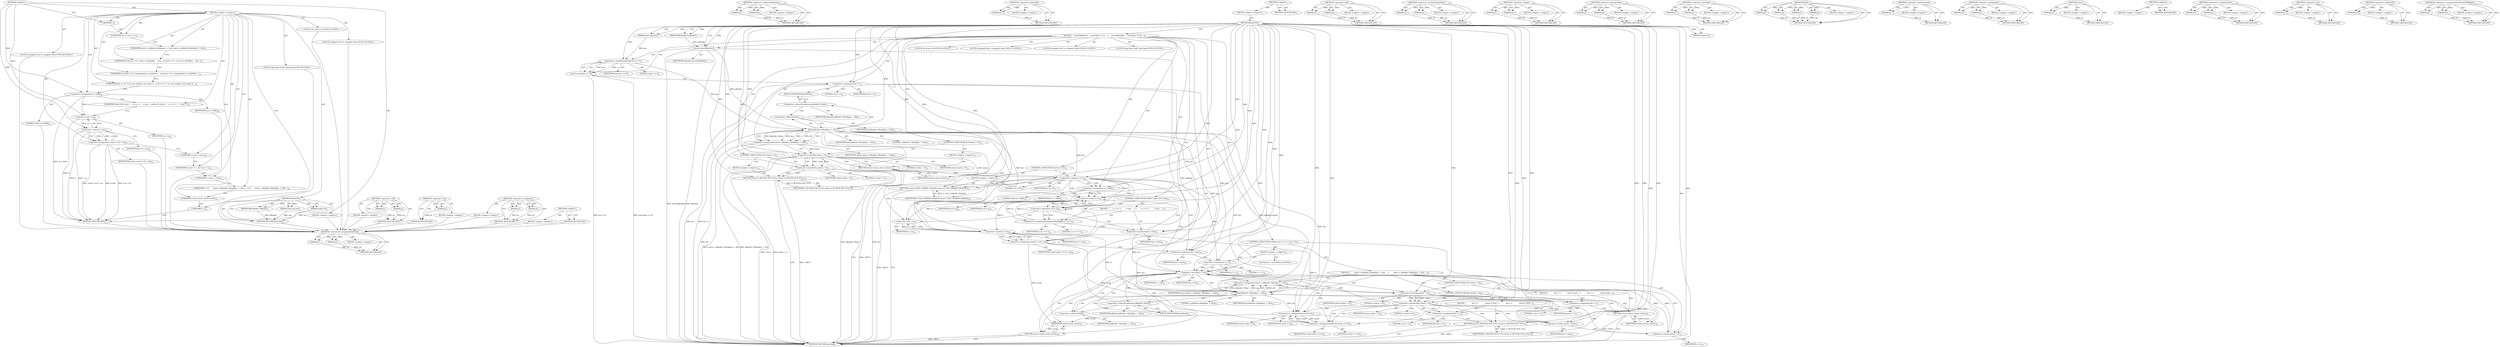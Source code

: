 digraph "&lt;global&gt;" {
vulnerable_223 [label=<(METHOD,&lt;operators&gt;.assignmentShiftLeft)>];
vulnerable_224 [label=<(PARAM,p1)>];
vulnerable_225 [label=<(PARAM,p2)>];
vulnerable_226 [label=<(BLOCK,&lt;empty&gt;,&lt;empty&gt;)>];
vulnerable_227 [label=<(METHOD_RETURN,ANY)>];
vulnerable_177 [label=<(METHOD,&lt;operator&gt;.indirectFieldAccess)>];
vulnerable_178 [label=<(PARAM,p1)>];
vulnerable_179 [label=<(PARAM,p2)>];
vulnerable_180 [label=<(BLOCK,&lt;empty&gt;,&lt;empty&gt;)>];
vulnerable_181 [label=<(METHOD_RETURN,ANY)>];
vulnerable_201 [label=<(METHOD,&lt;operator&gt;.logicalNot)>];
vulnerable_202 [label=<(PARAM,p1)>];
vulnerable_203 [label=<(BLOCK,&lt;empty&gt;,&lt;empty&gt;)>];
vulnerable_204 [label=<(METHOD_RETURN,ANY)>];
vulnerable_6 [label=<(METHOD,&lt;global&gt;)<SUB>1</SUB>>];
vulnerable_7 [label=<(BLOCK,&lt;empty&gt;,&lt;empty&gt;)<SUB>1</SUB>>];
vulnerable_8 [label=<(METHOD,ReadUInt)<SUB>1</SUB>>];
vulnerable_9 [label=<(PARAM,IMkvReader* pReader)<SUB>1</SUB>>];
vulnerable_10 [label=<(PARAM,long long pos)<SUB>1</SUB>>];
vulnerable_11 [label=<(PARAM,long&amp; len)<SUB>1</SUB>>];
vulnerable_12 [label=<(BLOCK,{
    assert(pReader);
    assert(pos &gt;= 0);
 
...,{
    assert(pReader);
    assert(pos &gt;= 0);
 
...)<SUB>2</SUB>>];
vulnerable_13 [label=<(assert,assert(pReader))<SUB>3</SUB>>];
vulnerable_14 [label=<(IDENTIFIER,pReader,assert(pReader))<SUB>3</SUB>>];
vulnerable_15 [label=<(assert,assert(pos &gt;= 0))<SUB>4</SUB>>];
vulnerable_16 [label=<(&lt;operator&gt;.greaterEqualsThan,pos &gt;= 0)<SUB>4</SUB>>];
vulnerable_17 [label=<(IDENTIFIER,pos,pos &gt;= 0)<SUB>4</SUB>>];
vulnerable_18 [label=<(LITERAL,0,pos &gt;= 0)<SUB>4</SUB>>];
vulnerable_19 [label="<(LOCAL,int status: int)<SUB>6</SUB>>"];
vulnerable_20 [label=<(&lt;operator&gt;.assignment,len = 1)<SUB>9</SUB>>];
vulnerable_21 [label=<(IDENTIFIER,len,len = 1)<SUB>9</SUB>>];
vulnerable_22 [label=<(LITERAL,1,len = 1)<SUB>9</SUB>>];
vulnerable_23 [label="<(LOCAL,unsigned char b: unsigned char)<SUB>11</SUB>>"];
vulnerable_24 [label=<(&lt;operator&gt;.assignment,status = pReader-&gt;Read(pos, 1, &amp;b))<SUB>13</SUB>>];
vulnerable_25 [label=<(IDENTIFIER,status,status = pReader-&gt;Read(pos, 1, &amp;b))<SUB>13</SUB>>];
vulnerable_26 [label=<(Read,pReader-&gt;Read(pos, 1, &amp;b))<SUB>13</SUB>>];
vulnerable_27 [label=<(&lt;operator&gt;.indirectFieldAccess,pReader-&gt;Read)<SUB>13</SUB>>];
vulnerable_28 [label=<(IDENTIFIER,pReader,pReader-&gt;Read(pos, 1, &amp;b))<SUB>13</SUB>>];
vulnerable_29 [label=<(FIELD_IDENTIFIER,Read,Read)<SUB>13</SUB>>];
vulnerable_30 [label=<(IDENTIFIER,pos,pReader-&gt;Read(pos, 1, &amp;b))<SUB>13</SUB>>];
vulnerable_31 [label=<(LITERAL,1,pReader-&gt;Read(pos, 1, &amp;b))<SUB>13</SUB>>];
vulnerable_32 [label=<(&lt;operator&gt;.addressOf,&amp;b)<SUB>13</SUB>>];
vulnerable_33 [label=<(IDENTIFIER,b,pReader-&gt;Read(pos, 1, &amp;b))<SUB>13</SUB>>];
vulnerable_34 [label=<(CONTROL_STRUCTURE,IF,if (status &lt; 0))<SUB>15</SUB>>];
vulnerable_35 [label=<(&lt;operator&gt;.lessThan,status &lt; 0)<SUB>15</SUB>>];
vulnerable_36 [label=<(IDENTIFIER,status,status &lt; 0)<SUB>15</SUB>>];
vulnerable_37 [label=<(LITERAL,0,status &lt; 0)<SUB>15</SUB>>];
vulnerable_38 [label=<(BLOCK,&lt;empty&gt;,&lt;empty&gt;)<SUB>16</SUB>>];
vulnerable_39 [label=<(RETURN,return status;,return status;)<SUB>16</SUB>>];
vulnerable_40 [label=<(IDENTIFIER,status,return status;)<SUB>16</SUB>>];
vulnerable_41 [label=<(CONTROL_STRUCTURE,IF,if (status &gt; 0))<SUB>17</SUB>>];
vulnerable_42 [label=<(&lt;operator&gt;.greaterThan,status &gt; 0)<SUB>17</SUB>>];
vulnerable_43 [label=<(IDENTIFIER,status,status &gt; 0)<SUB>17</SUB>>];
vulnerable_44 [label=<(LITERAL,0,status &gt; 0)<SUB>17</SUB>>];
vulnerable_45 [label=<(BLOCK,&lt;empty&gt;,&lt;empty&gt;)<SUB>18</SUB>>];
vulnerable_46 [label=<(RETURN,return E_BUFFER_NOT_FULL;,return E_BUFFER_NOT_FULL;)<SUB>18</SUB>>];
vulnerable_47 [label=<(IDENTIFIER,E_BUFFER_NOT_FULL,return E_BUFFER_NOT_FULL;)<SUB>18</SUB>>];
vulnerable_48 [label=<(CONTROL_STRUCTURE,IF,if (b == 0))<SUB>19</SUB>>];
vulnerable_49 [label=<(&lt;operator&gt;.equals,b == 0)<SUB>19</SUB>>];
vulnerable_50 [label=<(IDENTIFIER,b,b == 0)<SUB>19</SUB>>];
vulnerable_51 [label=<(LITERAL,0,b == 0)<SUB>19</SUB>>];
vulnerable_52 [label=<(BLOCK,&lt;empty&gt;,&lt;empty&gt;)<SUB>20</SUB>>];
vulnerable_53 [label=<(RETURN,return E_FILE_FORMAT_INVALID;,return E_FILE_FORMAT_INVALID;)<SUB>20</SUB>>];
vulnerable_54 [label=<(IDENTIFIER,E_FILE_FORMAT_INVALID,return E_FILE_FORMAT_INVALID;)<SUB>20</SUB>>];
vulnerable_55 [label="<(LOCAL,unsigned char m: unsigned char)<SUB>21</SUB>>"];
vulnerable_56 [label=<(&lt;operator&gt;.assignment,m = 0x80)<SUB>21</SUB>>];
vulnerable_57 [label=<(IDENTIFIER,m,m = 0x80)<SUB>21</SUB>>];
vulnerable_58 [label=<(LITERAL,0x80,m = 0x80)<SUB>21</SUB>>];
vulnerable_59 [label=<(CONTROL_STRUCTURE,WHILE,while (!(b &amp; m)))<SUB>22</SUB>>];
vulnerable_60 [label=<(&lt;operator&gt;.logicalNot,!(b &amp; m))<SUB>22</SUB>>];
vulnerable_61 [label=<(&lt;operator&gt;.and,b &amp; m)<SUB>22</SUB>>];
vulnerable_62 [label=<(IDENTIFIER,b,b &amp; m)<SUB>22</SUB>>];
vulnerable_63 [label=<(IDENTIFIER,m,b &amp; m)<SUB>22</SUB>>];
vulnerable_64 [label=<(BLOCK,{
        m &gt;&gt;= 1;
        ++len;
     },{
        m &gt;&gt;= 1;
        ++len;
     })<SUB>23</SUB>>];
vulnerable_65 [label=<(&lt;operators&gt;.assignmentArithmeticShiftRight,m &gt;&gt;= 1)<SUB>24</SUB>>];
vulnerable_66 [label=<(IDENTIFIER,m,m &gt;&gt;= 1)<SUB>24</SUB>>];
vulnerable_67 [label=<(LITERAL,1,m &gt;&gt;= 1)<SUB>24</SUB>>];
vulnerable_68 [label=<(&lt;operator&gt;.preIncrement,++len)<SUB>25</SUB>>];
vulnerable_69 [label=<(IDENTIFIER,len,++len)<SUB>25</SUB>>];
vulnerable_70 [label="<(LOCAL,long long result: long long)<SUB>29</SUB>>"];
vulnerable_71 [label=<(&lt;operator&gt;.assignment,result = b &amp; (~m))<SUB>29</SUB>>];
vulnerable_72 [label=<(IDENTIFIER,result,result = b &amp; (~m))<SUB>29</SUB>>];
vulnerable_73 [label=<(&lt;operator&gt;.and,b &amp; (~m))<SUB>29</SUB>>];
vulnerable_74 [label=<(IDENTIFIER,b,b &amp; (~m))<SUB>29</SUB>>];
vulnerable_75 [label=<(&lt;operator&gt;.not,~m)<SUB>29</SUB>>];
vulnerable_76 [label=<(IDENTIFIER,m,~m)<SUB>29</SUB>>];
vulnerable_77 [label=<(&lt;operator&gt;.preIncrement,++pos)<SUB>30</SUB>>];
vulnerable_78 [label=<(IDENTIFIER,pos,++pos)<SUB>30</SUB>>];
vulnerable_79 [label=<(CONTROL_STRUCTURE,FOR,for (int i = 1;i &lt; len;++i))<SUB>32</SUB>>];
vulnerable_80 [label=<(BLOCK,&lt;empty&gt;,&lt;empty&gt;)<SUB>32</SUB>>];
vulnerable_81 [label="<(LOCAL,int i: int)<SUB>32</SUB>>"];
vulnerable_82 [label=<(&lt;operator&gt;.assignment,i = 1)<SUB>32</SUB>>];
vulnerable_83 [label=<(IDENTIFIER,i,i = 1)<SUB>32</SUB>>];
vulnerable_84 [label=<(LITERAL,1,i = 1)<SUB>32</SUB>>];
vulnerable_85 [label=<(&lt;operator&gt;.lessThan,i &lt; len)<SUB>32</SUB>>];
vulnerable_86 [label=<(IDENTIFIER,i,i &lt; len)<SUB>32</SUB>>];
vulnerable_87 [label=<(IDENTIFIER,len,i &lt; len)<SUB>32</SUB>>];
vulnerable_88 [label=<(&lt;operator&gt;.preIncrement,++i)<SUB>32</SUB>>];
vulnerable_89 [label=<(IDENTIFIER,i,++i)<SUB>32</SUB>>];
vulnerable_90 [label=<(BLOCK,{
        status = pReader-&gt;Read(pos, 1, &amp;b);
 ...,{
        status = pReader-&gt;Read(pos, 1, &amp;b);
 ...)<SUB>33</SUB>>];
vulnerable_91 [label=<(&lt;operator&gt;.assignment,status = pReader-&gt;Read(pos, 1, &amp;b))<SUB>34</SUB>>];
vulnerable_92 [label=<(IDENTIFIER,status,status = pReader-&gt;Read(pos, 1, &amp;b))<SUB>34</SUB>>];
vulnerable_93 [label=<(Read,pReader-&gt;Read(pos, 1, &amp;b))<SUB>34</SUB>>];
vulnerable_94 [label=<(&lt;operator&gt;.indirectFieldAccess,pReader-&gt;Read)<SUB>34</SUB>>];
vulnerable_95 [label=<(IDENTIFIER,pReader,pReader-&gt;Read(pos, 1, &amp;b))<SUB>34</SUB>>];
vulnerable_96 [label=<(FIELD_IDENTIFIER,Read,Read)<SUB>34</SUB>>];
vulnerable_97 [label=<(IDENTIFIER,pos,pReader-&gt;Read(pos, 1, &amp;b))<SUB>34</SUB>>];
vulnerable_98 [label=<(LITERAL,1,pReader-&gt;Read(pos, 1, &amp;b))<SUB>34</SUB>>];
vulnerable_99 [label=<(&lt;operator&gt;.addressOf,&amp;b)<SUB>34</SUB>>];
vulnerable_100 [label=<(IDENTIFIER,b,pReader-&gt;Read(pos, 1, &amp;b))<SUB>34</SUB>>];
vulnerable_101 [label=<(CONTROL_STRUCTURE,IF,if (status &lt; 0))<SUB>35</SUB>>];
vulnerable_102 [label=<(&lt;operator&gt;.lessThan,status &lt; 0)<SUB>35</SUB>>];
vulnerable_103 [label=<(IDENTIFIER,status,status &lt; 0)<SUB>35</SUB>>];
vulnerable_104 [label=<(LITERAL,0,status &lt; 0)<SUB>35</SUB>>];
vulnerable_105 [label=<(BLOCK,{
            len = 1;
            return statu...,{
            len = 1;
            return statu...)<SUB>36</SUB>>];
vulnerable_106 [label=<(&lt;operator&gt;.assignment,len = 1)<SUB>37</SUB>>];
vulnerable_107 [label=<(IDENTIFIER,len,len = 1)<SUB>37</SUB>>];
vulnerable_108 [label=<(LITERAL,1,len = 1)<SUB>37</SUB>>];
vulnerable_109 [label=<(RETURN,return status;,return status;)<SUB>38</SUB>>];
vulnerable_110 [label=<(IDENTIFIER,status,return status;)<SUB>38</SUB>>];
vulnerable_111 [label=<(CONTROL_STRUCTURE,IF,if (status &gt; 0))<SUB>40</SUB>>];
vulnerable_112 [label=<(&lt;operator&gt;.greaterThan,status &gt; 0)<SUB>40</SUB>>];
vulnerable_113 [label=<(IDENTIFIER,status,status &gt; 0)<SUB>40</SUB>>];
vulnerable_114 [label=<(LITERAL,0,status &gt; 0)<SUB>40</SUB>>];
vulnerable_115 [label=<(BLOCK,{
            len = 1;
            return E_BUF...,{
            len = 1;
            return E_BUF...)<SUB>41</SUB>>];
vulnerable_116 [label=<(&lt;operator&gt;.assignment,len = 1)<SUB>42</SUB>>];
vulnerable_117 [label=<(IDENTIFIER,len,len = 1)<SUB>42</SUB>>];
vulnerable_118 [label=<(LITERAL,1,len = 1)<SUB>42</SUB>>];
vulnerable_119 [label=<(RETURN,return E_BUFFER_NOT_FULL;,return E_BUFFER_NOT_FULL;)<SUB>43</SUB>>];
vulnerable_120 [label=<(IDENTIFIER,E_BUFFER_NOT_FULL,return E_BUFFER_NOT_FULL;)<SUB>43</SUB>>];
vulnerable_121 [label=<(&lt;operators&gt;.assignmentShiftLeft,result &lt;&lt;= 8)<SUB>45</SUB>>];
vulnerable_122 [label=<(IDENTIFIER,result,result &lt;&lt;= 8)<SUB>45</SUB>>];
vulnerable_123 [label=<(LITERAL,8,result &lt;&lt;= 8)<SUB>45</SUB>>];
vulnerable_124 [label=<(&lt;operators&gt;.assignmentOr,result |= b)<SUB>46</SUB>>];
vulnerable_125 [label=<(IDENTIFIER,result,result |= b)<SUB>46</SUB>>];
vulnerable_126 [label=<(IDENTIFIER,b,result |= b)<SUB>46</SUB>>];
vulnerable_127 [label=<(&lt;operator&gt;.preIncrement,++pos)<SUB>47</SUB>>];
vulnerable_128 [label=<(IDENTIFIER,pos,++pos)<SUB>47</SUB>>];
vulnerable_129 [label=<(RETURN,return result;,return result;)<SUB>49</SUB>>];
vulnerable_130 [label=<(IDENTIFIER,result,return result;)<SUB>49</SUB>>];
vulnerable_131 [label=<(METHOD_RETURN,long long)<SUB>1</SUB>>];
vulnerable_133 [label=<(METHOD_RETURN,ANY)<SUB>1</SUB>>];
vulnerable_205 [label=<(METHOD,&lt;operator&gt;.and)>];
vulnerable_206 [label=<(PARAM,p1)>];
vulnerable_207 [label=<(PARAM,p2)>];
vulnerable_208 [label=<(BLOCK,&lt;empty&gt;,&lt;empty&gt;)>];
vulnerable_209 [label=<(METHOD_RETURN,ANY)>];
vulnerable_160 [label=<(METHOD,&lt;operator&gt;.greaterEqualsThan)>];
vulnerable_161 [label=<(PARAM,p1)>];
vulnerable_162 [label=<(PARAM,p2)>];
vulnerable_163 [label=<(BLOCK,&lt;empty&gt;,&lt;empty&gt;)>];
vulnerable_164 [label=<(METHOD_RETURN,ANY)>];
vulnerable_196 [label=<(METHOD,&lt;operator&gt;.equals)>];
vulnerable_197 [label=<(PARAM,p1)>];
vulnerable_198 [label=<(PARAM,p2)>];
vulnerable_199 [label=<(BLOCK,&lt;empty&gt;,&lt;empty&gt;)>];
vulnerable_200 [label=<(METHOD_RETURN,ANY)>];
vulnerable_191 [label=<(METHOD,&lt;operator&gt;.greaterThan)>];
vulnerable_192 [label=<(PARAM,p1)>];
vulnerable_193 [label=<(PARAM,p2)>];
vulnerable_194 [label=<(BLOCK,&lt;empty&gt;,&lt;empty&gt;)>];
vulnerable_195 [label=<(METHOD_RETURN,ANY)>];
vulnerable_186 [label=<(METHOD,&lt;operator&gt;.lessThan)>];
vulnerable_187 [label=<(PARAM,p1)>];
vulnerable_188 [label=<(PARAM,p2)>];
vulnerable_189 [label=<(BLOCK,&lt;empty&gt;,&lt;empty&gt;)>];
vulnerable_190 [label=<(METHOD_RETURN,ANY)>];
vulnerable_170 [label=<(METHOD,Read)>];
vulnerable_171 [label=<(PARAM,p1)>];
vulnerable_172 [label=<(PARAM,p2)>];
vulnerable_173 [label=<(PARAM,p3)>];
vulnerable_174 [label=<(PARAM,p4)>];
vulnerable_175 [label=<(BLOCK,&lt;empty&gt;,&lt;empty&gt;)>];
vulnerable_176 [label=<(METHOD_RETURN,ANY)>];
vulnerable_215 [label=<(METHOD,&lt;operator&gt;.preIncrement)>];
vulnerable_216 [label=<(PARAM,p1)>];
vulnerable_217 [label=<(BLOCK,&lt;empty&gt;,&lt;empty&gt;)>];
vulnerable_218 [label=<(METHOD_RETURN,ANY)>];
vulnerable_165 [label=<(METHOD,&lt;operator&gt;.assignment)>];
vulnerable_166 [label=<(PARAM,p1)>];
vulnerable_167 [label=<(PARAM,p2)>];
vulnerable_168 [label=<(BLOCK,&lt;empty&gt;,&lt;empty&gt;)>];
vulnerable_169 [label=<(METHOD_RETURN,ANY)>];
vulnerable_156 [label=<(METHOD,assert)>];
vulnerable_157 [label=<(PARAM,p1)>];
vulnerable_158 [label=<(BLOCK,&lt;empty&gt;,&lt;empty&gt;)>];
vulnerable_159 [label=<(METHOD_RETURN,ANY)>];
vulnerable_150 [label=<(METHOD,&lt;global&gt;)<SUB>1</SUB>>];
vulnerable_151 [label=<(BLOCK,&lt;empty&gt;,&lt;empty&gt;)>];
vulnerable_152 [label=<(METHOD_RETURN,ANY)>];
vulnerable_228 [label=<(METHOD,&lt;operators&gt;.assignmentOr)>];
vulnerable_229 [label=<(PARAM,p1)>];
vulnerable_230 [label=<(PARAM,p2)>];
vulnerable_231 [label=<(BLOCK,&lt;empty&gt;,&lt;empty&gt;)>];
vulnerable_232 [label=<(METHOD_RETURN,ANY)>];
vulnerable_219 [label=<(METHOD,&lt;operator&gt;.not)>];
vulnerable_220 [label=<(PARAM,p1)>];
vulnerable_221 [label=<(BLOCK,&lt;empty&gt;,&lt;empty&gt;)>];
vulnerable_222 [label=<(METHOD_RETURN,ANY)>];
vulnerable_182 [label=<(METHOD,&lt;operator&gt;.addressOf)>];
vulnerable_183 [label=<(PARAM,p1)>];
vulnerable_184 [label=<(BLOCK,&lt;empty&gt;,&lt;empty&gt;)>];
vulnerable_185 [label=<(METHOD_RETURN,ANY)>];
vulnerable_210 [label=<(METHOD,&lt;operators&gt;.assignmentArithmeticShiftRight)>];
vulnerable_211 [label=<(PARAM,p1)>];
vulnerable_212 [label=<(PARAM,p2)>];
vulnerable_213 [label=<(BLOCK,&lt;empty&gt;,&lt;empty&gt;)>];
vulnerable_214 [label=<(METHOD_RETURN,ANY)>];
fixed_6 [label=<(METHOD,&lt;global&gt;)<SUB>1</SUB>>];
fixed_7 [label=<(BLOCK,&lt;empty&gt;,&lt;empty&gt;)<SUB>1</SUB>>];
fixed_8 [label=<(METHOD,ReadUInt)<SUB>1</SUB>>];
fixed_9 [label=<(PARAM,IMkvReader* pReader)<SUB>1</SUB>>];
fixed_10 [label=<(PARAM,long long pos)<SUB>1</SUB>>];
fixed_11 [label=<(PARAM,long&amp; len)<SUB>1</SUB>>];
fixed_12 [label=<(BLOCK,&lt;empty&gt;,&lt;empty&gt;)>];
fixed_13 [label=<(METHOD_RETURN,long long)<SUB>1</SUB>>];
fixed_15 [label=<(UNKNOWN,),))<SUB>1</SUB>>];
fixed_16 [label="<(LOCAL,int status: int)<SUB>2</SUB>>"];
fixed_17 [label=<(UNKNOWN,len = 1;,len = 1;)<SUB>13</SUB>>];
fixed_18 [label="<(LOCAL,unsigned char b: unsigned char)<SUB>15</SUB>>"];
fixed_19 [label=<(UNKNOWN,status = pReader-&gt;Read(pos, 1, &amp;b);,status = pReader-&gt;Read(pos, 1, &amp;b);)<SUB>17</SUB>>];
fixed_20 [label=<(UNKNOWN,if (status &lt; 0)  // error or underflow
    retu...,if (status &lt; 0)  // error or underflow
    retu...)<SUB>19</SUB>>];
fixed_21 [label=<(UNKNOWN,if (status &gt; 0)  // interpreted as &quot;underflow&quot;
...,if (status &gt; 0)  // interpreted as &quot;underflow&quot;
...)<SUB>22</SUB>>];
fixed_22 [label=<(UNKNOWN,if (b == 0)  // we can't handle u-int values la...,if (b == 0)  // we can't handle u-int values la...)<SUB>25</SUB>>];
fixed_23 [label="<(LOCAL,unsigned char m: unsigned char)<SUB>28</SUB>>"];
fixed_24 [label=<(&lt;operator&gt;.assignment,m = 0x80)<SUB>28</SUB>>];
fixed_25 [label=<(IDENTIFIER,m,m = 0x80)<SUB>28</SUB>>];
fixed_26 [label=<(LITERAL,0x80,m = 0x80)<SUB>28</SUB>>];
fixed_27 [label=<(UNKNOWN,while (!(b &amp; m)) {
    m &gt;&gt;= 1;
    ++len;
  },while (!(b &amp; m)) {
    m &gt;&gt;= 1;
    ++len;
  })<SUB>30</SUB>>];
fixed_28 [label="<(LOCAL,long long result: long long)<SUB>39</SUB>>"];
fixed_29 [label=<(&lt;operator&gt;.assignment,result = b &amp; (~m))<SUB>39</SUB>>];
fixed_30 [label=<(IDENTIFIER,result,result = b &amp; (~m))<SUB>39</SUB>>];
fixed_31 [label=<(&lt;operator&gt;.and,b &amp; (~m))<SUB>39</SUB>>];
fixed_32 [label=<(IDENTIFIER,b,b &amp; (~m))<SUB>39</SUB>>];
fixed_33 [label=<(&lt;operator&gt;.not,~m)<SUB>39</SUB>>];
fixed_34 [label=<(IDENTIFIER,m,~m)<SUB>39</SUB>>];
fixed_35 [label=<(UNKNOWN,++pos;,++pos;)<SUB>40</SUB>>];
fixed_36 [label=<(UNKNOWN,for (int i = 1;,for (int i = 1;)<SUB>42</SUB>>];
fixed_37 [label=<(UNKNOWN,i &lt; len;,i &lt; len;)<SUB>42</SUB>>];
fixed_38 [label=<(UNKNOWN,++i) {
     status = pReader-&gt;Read(pos, 1, &amp;b);...,++i) {
     status = pReader-&gt;Read(pos, 1, &amp;b);...)<SUB>42</SUB>>];
fixed_39 [label=<(UNKNOWN,return result;,return result;)<SUB>61</SUB>>];
fixed_40 [label=<(UNKNOWN,},})<SUB>62</SUB>>];
fixed_41 [label=<(METHOD_RETURN,ANY)<SUB>1</SUB>>];
fixed_67 [label=<(METHOD,&lt;operator&gt;.and)>];
fixed_68 [label=<(PARAM,p1)>];
fixed_69 [label=<(PARAM,p2)>];
fixed_70 [label=<(BLOCK,&lt;empty&gt;,&lt;empty&gt;)>];
fixed_71 [label=<(METHOD_RETURN,ANY)>];
fixed_72 [label=<(METHOD,&lt;operator&gt;.not)>];
fixed_73 [label=<(PARAM,p1)>];
fixed_74 [label=<(BLOCK,&lt;empty&gt;,&lt;empty&gt;)>];
fixed_75 [label=<(METHOD_RETURN,ANY)>];
fixed_62 [label=<(METHOD,&lt;operator&gt;.assignment)>];
fixed_63 [label=<(PARAM,p1)>];
fixed_64 [label=<(PARAM,p2)>];
fixed_65 [label=<(BLOCK,&lt;empty&gt;,&lt;empty&gt;)>];
fixed_66 [label=<(METHOD_RETURN,ANY)>];
fixed_56 [label=<(METHOD,&lt;global&gt;)<SUB>1</SUB>>];
fixed_57 [label=<(BLOCK,&lt;empty&gt;,&lt;empty&gt;)>];
fixed_58 [label=<(METHOD_RETURN,ANY)>];
vulnerable_223 -> vulnerable_224  [key=0, label="AST: "];
vulnerable_223 -> vulnerable_224  [key=1, label="DDG: "];
vulnerable_223 -> vulnerable_226  [key=0, label="AST: "];
vulnerable_223 -> vulnerable_225  [key=0, label="AST: "];
vulnerable_223 -> vulnerable_225  [key=1, label="DDG: "];
vulnerable_223 -> vulnerable_227  [key=0, label="AST: "];
vulnerable_223 -> vulnerable_227  [key=1, label="CFG: "];
vulnerable_224 -> vulnerable_227  [key=0, label="DDG: p1"];
vulnerable_225 -> vulnerable_227  [key=0, label="DDG: p2"];
vulnerable_177 -> vulnerable_178  [key=0, label="AST: "];
vulnerable_177 -> vulnerable_178  [key=1, label="DDG: "];
vulnerable_177 -> vulnerable_180  [key=0, label="AST: "];
vulnerable_177 -> vulnerable_179  [key=0, label="AST: "];
vulnerable_177 -> vulnerable_179  [key=1, label="DDG: "];
vulnerable_177 -> vulnerable_181  [key=0, label="AST: "];
vulnerable_177 -> vulnerable_181  [key=1, label="CFG: "];
vulnerable_178 -> vulnerable_181  [key=0, label="DDG: p1"];
vulnerable_179 -> vulnerable_181  [key=0, label="DDG: p2"];
vulnerable_201 -> vulnerable_202  [key=0, label="AST: "];
vulnerable_201 -> vulnerable_202  [key=1, label="DDG: "];
vulnerable_201 -> vulnerable_203  [key=0, label="AST: "];
vulnerable_201 -> vulnerable_204  [key=0, label="AST: "];
vulnerable_201 -> vulnerable_204  [key=1, label="CFG: "];
vulnerable_202 -> vulnerable_204  [key=0, label="DDG: p1"];
vulnerable_6 -> vulnerable_7  [key=0, label="AST: "];
vulnerable_6 -> vulnerable_133  [key=0, label="AST: "];
vulnerable_6 -> vulnerable_133  [key=1, label="CFG: "];
vulnerable_7 -> vulnerable_8  [key=0, label="AST: "];
vulnerable_8 -> vulnerable_9  [key=0, label="AST: "];
vulnerable_8 -> vulnerable_9  [key=1, label="DDG: "];
vulnerable_8 -> vulnerable_10  [key=0, label="AST: "];
vulnerable_8 -> vulnerable_10  [key=1, label="DDG: "];
vulnerable_8 -> vulnerable_11  [key=0, label="AST: "];
vulnerable_8 -> vulnerable_11  [key=1, label="DDG: "];
vulnerable_8 -> vulnerable_12  [key=0, label="AST: "];
vulnerable_8 -> vulnerable_131  [key=0, label="AST: "];
vulnerable_8 -> vulnerable_13  [key=0, label="CFG: "];
vulnerable_8 -> vulnerable_13  [key=1, label="DDG: "];
vulnerable_8 -> vulnerable_20  [key=0, label="DDG: "];
vulnerable_8 -> vulnerable_56  [key=0, label="DDG: "];
vulnerable_8 -> vulnerable_77  [key=0, label="DDG: "];
vulnerable_8 -> vulnerable_130  [key=0, label="DDG: "];
vulnerable_8 -> vulnerable_16  [key=0, label="DDG: "];
vulnerable_8 -> vulnerable_26  [key=0, label="DDG: "];
vulnerable_8 -> vulnerable_35  [key=0, label="DDG: "];
vulnerable_8 -> vulnerable_42  [key=0, label="DDG: "];
vulnerable_8 -> vulnerable_46  [key=0, label="DDG: "];
vulnerable_8 -> vulnerable_49  [key=0, label="DDG: "];
vulnerable_8 -> vulnerable_53  [key=0, label="DDG: "];
vulnerable_8 -> vulnerable_65  [key=0, label="DDG: "];
vulnerable_8 -> vulnerable_73  [key=0, label="DDG: "];
vulnerable_8 -> vulnerable_82  [key=0, label="DDG: "];
vulnerable_8 -> vulnerable_85  [key=0, label="DDG: "];
vulnerable_8 -> vulnerable_88  [key=0, label="DDG: "];
vulnerable_8 -> vulnerable_121  [key=0, label="DDG: "];
vulnerable_8 -> vulnerable_124  [key=0, label="DDG: "];
vulnerable_8 -> vulnerable_40  [key=0, label="DDG: "];
vulnerable_8 -> vulnerable_47  [key=0, label="DDG: "];
vulnerable_8 -> vulnerable_54  [key=0, label="DDG: "];
vulnerable_8 -> vulnerable_61  [key=0, label="DDG: "];
vulnerable_8 -> vulnerable_68  [key=0, label="DDG: "];
vulnerable_8 -> vulnerable_75  [key=0, label="DDG: "];
vulnerable_8 -> vulnerable_127  [key=0, label="DDG: "];
vulnerable_8 -> vulnerable_93  [key=0, label="DDG: "];
vulnerable_8 -> vulnerable_102  [key=0, label="DDG: "];
vulnerable_8 -> vulnerable_106  [key=0, label="DDG: "];
vulnerable_8 -> vulnerable_112  [key=0, label="DDG: "];
vulnerable_8 -> vulnerable_116  [key=0, label="DDG: "];
vulnerable_8 -> vulnerable_119  [key=0, label="DDG: "];
vulnerable_8 -> vulnerable_110  [key=0, label="DDG: "];
vulnerable_8 -> vulnerable_120  [key=0, label="DDG: "];
vulnerable_9 -> vulnerable_13  [key=0, label="DDG: pReader"];
vulnerable_10 -> vulnerable_16  [key=0, label="DDG: pos"];
vulnerable_12 -> vulnerable_13  [key=0, label="AST: "];
vulnerable_12 -> vulnerable_15  [key=0, label="AST: "];
vulnerable_12 -> vulnerable_19  [key=0, label="AST: "];
vulnerable_12 -> vulnerable_20  [key=0, label="AST: "];
vulnerable_12 -> vulnerable_23  [key=0, label="AST: "];
vulnerable_12 -> vulnerable_24  [key=0, label="AST: "];
vulnerable_12 -> vulnerable_34  [key=0, label="AST: "];
vulnerable_12 -> vulnerable_41  [key=0, label="AST: "];
vulnerable_12 -> vulnerable_48  [key=0, label="AST: "];
vulnerable_12 -> vulnerable_55  [key=0, label="AST: "];
vulnerable_12 -> vulnerable_56  [key=0, label="AST: "];
vulnerable_12 -> vulnerable_59  [key=0, label="AST: "];
vulnerable_12 -> vulnerable_70  [key=0, label="AST: "];
vulnerable_12 -> vulnerable_71  [key=0, label="AST: "];
vulnerable_12 -> vulnerable_77  [key=0, label="AST: "];
vulnerable_12 -> vulnerable_79  [key=0, label="AST: "];
vulnerable_12 -> vulnerable_129  [key=0, label="AST: "];
vulnerable_13 -> vulnerable_14  [key=0, label="AST: "];
vulnerable_13 -> vulnerable_16  [key=0, label="CFG: "];
vulnerable_13 -> vulnerable_131  [key=0, label="DDG: pReader"];
vulnerable_13 -> vulnerable_131  [key=1, label="DDG: assert(pReader)"];
vulnerable_13 -> vulnerable_26  [key=0, label="DDG: pReader"];
vulnerable_13 -> vulnerable_93  [key=0, label="DDG: pReader"];
vulnerable_15 -> vulnerable_16  [key=0, label="AST: "];
vulnerable_15 -> vulnerable_20  [key=0, label="CFG: "];
vulnerable_15 -> vulnerable_131  [key=0, label="DDG: pos &gt;= 0"];
vulnerable_15 -> vulnerable_131  [key=1, label="DDG: assert(pos &gt;= 0)"];
vulnerable_16 -> vulnerable_17  [key=0, label="AST: "];
vulnerable_16 -> vulnerable_18  [key=0, label="AST: "];
vulnerable_16 -> vulnerable_15  [key=0, label="CFG: "];
vulnerable_16 -> vulnerable_15  [key=1, label="DDG: pos"];
vulnerable_16 -> vulnerable_15  [key=2, label="DDG: 0"];
vulnerable_16 -> vulnerable_26  [key=0, label="DDG: pos"];
vulnerable_20 -> vulnerable_21  [key=0, label="AST: "];
vulnerable_20 -> vulnerable_22  [key=0, label="AST: "];
vulnerable_20 -> vulnerable_29  [key=0, label="CFG: "];
vulnerable_20 -> vulnerable_131  [key=0, label="DDG: len"];
vulnerable_20 -> vulnerable_131  [key=1, label="DDG: len = 1"];
vulnerable_20 -> vulnerable_85  [key=0, label="DDG: len"];
vulnerable_20 -> vulnerable_68  [key=0, label="DDG: len"];
vulnerable_24 -> vulnerable_25  [key=0, label="AST: "];
vulnerable_24 -> vulnerable_26  [key=0, label="AST: "];
vulnerable_24 -> vulnerable_35  [key=0, label="CFG: "];
vulnerable_24 -> vulnerable_35  [key=1, label="DDG: status"];
vulnerable_24 -> vulnerable_131  [key=0, label="DDG: pReader-&gt;Read(pos, 1, &amp;b)"];
vulnerable_24 -> vulnerable_131  [key=1, label="DDG: status = pReader-&gt;Read(pos, 1, &amp;b)"];
vulnerable_26 -> vulnerable_27  [key=0, label="AST: "];
vulnerable_26 -> vulnerable_30  [key=0, label="AST: "];
vulnerable_26 -> vulnerable_31  [key=0, label="AST: "];
vulnerable_26 -> vulnerable_32  [key=0, label="AST: "];
vulnerable_26 -> vulnerable_24  [key=0, label="CFG: "];
vulnerable_26 -> vulnerable_24  [key=1, label="DDG: pReader-&gt;Read"];
vulnerable_26 -> vulnerable_24  [key=2, label="DDG: pos"];
vulnerable_26 -> vulnerable_24  [key=3, label="DDG: 1"];
vulnerable_26 -> vulnerable_24  [key=4, label="DDG: &amp;b"];
vulnerable_26 -> vulnerable_131  [key=0, label="DDG: pReader-&gt;Read"];
vulnerable_26 -> vulnerable_131  [key=1, label="DDG: pos"];
vulnerable_26 -> vulnerable_131  [key=2, label="DDG: &amp;b"];
vulnerable_26 -> vulnerable_77  [key=0, label="DDG: pos"];
vulnerable_26 -> vulnerable_49  [key=0, label="DDG: &amp;b"];
vulnerable_26 -> vulnerable_73  [key=0, label="DDG: &amp;b"];
vulnerable_26 -> vulnerable_124  [key=0, label="DDG: &amp;b"];
vulnerable_26 -> vulnerable_61  [key=0, label="DDG: &amp;b"];
vulnerable_26 -> vulnerable_93  [key=0, label="DDG: pReader-&gt;Read"];
vulnerable_26 -> vulnerable_93  [key=1, label="DDG: &amp;b"];
vulnerable_27 -> vulnerable_28  [key=0, label="AST: "];
vulnerable_27 -> vulnerable_29  [key=0, label="AST: "];
vulnerable_27 -> vulnerable_32  [key=0, label="CFG: "];
vulnerable_29 -> vulnerable_27  [key=0, label="CFG: "];
vulnerable_32 -> vulnerable_33  [key=0, label="AST: "];
vulnerable_32 -> vulnerable_26  [key=0, label="CFG: "];
vulnerable_34 -> vulnerable_35  [key=0, label="AST: "];
vulnerable_34 -> vulnerable_38  [key=0, label="AST: "];
vulnerable_35 -> vulnerable_36  [key=0, label="AST: "];
vulnerable_35 -> vulnerable_37  [key=0, label="AST: "];
vulnerable_35 -> vulnerable_39  [key=0, label="CFG: "];
vulnerable_35 -> vulnerable_39  [key=1, label="CDG: "];
vulnerable_35 -> vulnerable_42  [key=0, label="CFG: "];
vulnerable_35 -> vulnerable_42  [key=1, label="DDG: status"];
vulnerable_35 -> vulnerable_42  [key=2, label="CDG: "];
vulnerable_35 -> vulnerable_131  [key=0, label="DDG: status"];
vulnerable_35 -> vulnerable_131  [key=1, label="DDG: status &lt; 0"];
vulnerable_35 -> vulnerable_40  [key=0, label="DDG: status"];
vulnerable_38 -> vulnerable_39  [key=0, label="AST: "];
vulnerable_39 -> vulnerable_40  [key=0, label="AST: "];
vulnerable_39 -> vulnerable_131  [key=0, label="CFG: "];
vulnerable_39 -> vulnerable_131  [key=1, label="DDG: &lt;RET&gt;"];
vulnerable_40 -> vulnerable_39  [key=0, label="DDG: status"];
vulnerable_41 -> vulnerable_42  [key=0, label="AST: "];
vulnerable_41 -> vulnerable_45  [key=0, label="AST: "];
vulnerable_42 -> vulnerable_43  [key=0, label="AST: "];
vulnerable_42 -> vulnerable_44  [key=0, label="AST: "];
vulnerable_42 -> vulnerable_46  [key=0, label="CFG: "];
vulnerable_42 -> vulnerable_46  [key=1, label="CDG: "];
vulnerable_42 -> vulnerable_49  [key=0, label="CFG: "];
vulnerable_42 -> vulnerable_49  [key=1, label="CDG: "];
vulnerable_45 -> vulnerable_46  [key=0, label="AST: "];
vulnerable_46 -> vulnerable_47  [key=0, label="AST: "];
vulnerable_46 -> vulnerable_131  [key=0, label="CFG: "];
vulnerable_46 -> vulnerable_131  [key=1, label="DDG: &lt;RET&gt;"];
vulnerable_47 -> vulnerable_46  [key=0, label="DDG: E_BUFFER_NOT_FULL"];
vulnerable_48 -> vulnerable_49  [key=0, label="AST: "];
vulnerable_48 -> vulnerable_52  [key=0, label="AST: "];
vulnerable_49 -> vulnerable_50  [key=0, label="AST: "];
vulnerable_49 -> vulnerable_51  [key=0, label="AST: "];
vulnerable_49 -> vulnerable_53  [key=0, label="CFG: "];
vulnerable_49 -> vulnerable_53  [key=1, label="CDG: "];
vulnerable_49 -> vulnerable_56  [key=0, label="CFG: "];
vulnerable_49 -> vulnerable_56  [key=1, label="CDG: "];
vulnerable_49 -> vulnerable_61  [key=0, label="DDG: b"];
vulnerable_49 -> vulnerable_61  [key=1, label="CDG: "];
vulnerable_49 -> vulnerable_60  [key=0, label="CDG: "];
vulnerable_49 -> vulnerable_73  [key=0, label="CDG: "];
vulnerable_49 -> vulnerable_77  [key=0, label="CDG: "];
vulnerable_49 -> vulnerable_75  [key=0, label="CDG: "];
vulnerable_49 -> vulnerable_85  [key=0, label="CDG: "];
vulnerable_49 -> vulnerable_82  [key=0, label="CDG: "];
vulnerable_49 -> vulnerable_71  [key=0, label="CDG: "];
vulnerable_52 -> vulnerable_53  [key=0, label="AST: "];
vulnerable_53 -> vulnerable_54  [key=0, label="AST: "];
vulnerable_53 -> vulnerable_131  [key=0, label="CFG: "];
vulnerable_53 -> vulnerable_131  [key=1, label="DDG: &lt;RET&gt;"];
vulnerable_54 -> vulnerable_53  [key=0, label="DDG: E_FILE_FORMAT_INVALID"];
vulnerable_56 -> vulnerable_57  [key=0, label="AST: "];
vulnerable_56 -> vulnerable_58  [key=0, label="AST: "];
vulnerable_56 -> vulnerable_61  [key=0, label="CFG: "];
vulnerable_56 -> vulnerable_61  [key=1, label="DDG: m"];
vulnerable_59 -> vulnerable_60  [key=0, label="AST: "];
vulnerable_59 -> vulnerable_64  [key=0, label="AST: "];
vulnerable_60 -> vulnerable_61  [key=0, label="AST: "];
vulnerable_60 -> vulnerable_61  [key=1, label="CDG: "];
vulnerable_60 -> vulnerable_65  [key=0, label="CFG: "];
vulnerable_60 -> vulnerable_65  [key=1, label="CDG: "];
vulnerable_60 -> vulnerable_75  [key=0, label="CFG: "];
vulnerable_60 -> vulnerable_68  [key=0, label="CDG: "];
vulnerable_60 -> vulnerable_60  [key=0, label="CDG: "];
vulnerable_61 -> vulnerable_62  [key=0, label="AST: "];
vulnerable_61 -> vulnerable_63  [key=0, label="AST: "];
vulnerable_61 -> vulnerable_60  [key=0, label="CFG: "];
vulnerable_61 -> vulnerable_60  [key=1, label="DDG: b"];
vulnerable_61 -> vulnerable_60  [key=2, label="DDG: m"];
vulnerable_61 -> vulnerable_73  [key=0, label="DDG: b"];
vulnerable_61 -> vulnerable_65  [key=0, label="DDG: m"];
vulnerable_61 -> vulnerable_75  [key=0, label="DDG: m"];
vulnerable_64 -> vulnerable_65  [key=0, label="AST: "];
vulnerable_64 -> vulnerable_68  [key=0, label="AST: "];
vulnerable_65 -> vulnerable_66  [key=0, label="AST: "];
vulnerable_65 -> vulnerable_67  [key=0, label="AST: "];
vulnerable_65 -> vulnerable_68  [key=0, label="CFG: "];
vulnerable_65 -> vulnerable_61  [key=0, label="DDG: m"];
vulnerable_68 -> vulnerable_69  [key=0, label="AST: "];
vulnerable_68 -> vulnerable_61  [key=0, label="CFG: "];
vulnerable_68 -> vulnerable_85  [key=0, label="DDG: len"];
vulnerable_71 -> vulnerable_72  [key=0, label="AST: "];
vulnerable_71 -> vulnerable_73  [key=0, label="AST: "];
vulnerable_71 -> vulnerable_77  [key=0, label="CFG: "];
vulnerable_71 -> vulnerable_130  [key=0, label="DDG: result"];
vulnerable_71 -> vulnerable_121  [key=0, label="DDG: result"];
vulnerable_73 -> vulnerable_74  [key=0, label="AST: "];
vulnerable_73 -> vulnerable_75  [key=0, label="AST: "];
vulnerable_73 -> vulnerable_71  [key=0, label="CFG: "];
vulnerable_73 -> vulnerable_71  [key=1, label="DDG: b"];
vulnerable_73 -> vulnerable_71  [key=2, label="DDG: ~m"];
vulnerable_73 -> vulnerable_124  [key=0, label="DDG: b"];
vulnerable_73 -> vulnerable_93  [key=0, label="DDG: b"];
vulnerable_75 -> vulnerable_76  [key=0, label="AST: "];
vulnerable_75 -> vulnerable_73  [key=0, label="CFG: "];
vulnerable_75 -> vulnerable_73  [key=1, label="DDG: m"];
vulnerable_77 -> vulnerable_78  [key=0, label="AST: "];
vulnerable_77 -> vulnerable_82  [key=0, label="CFG: "];
vulnerable_77 -> vulnerable_93  [key=0, label="DDG: pos"];
vulnerable_79 -> vulnerable_80  [key=0, label="AST: "];
vulnerable_79 -> vulnerable_85  [key=0, label="AST: "];
vulnerable_79 -> vulnerable_88  [key=0, label="AST: "];
vulnerable_79 -> vulnerable_90  [key=0, label="AST: "];
vulnerable_80 -> vulnerable_81  [key=0, label="AST: "];
vulnerable_80 -> vulnerable_82  [key=0, label="AST: "];
vulnerable_82 -> vulnerable_83  [key=0, label="AST: "];
vulnerable_82 -> vulnerable_84  [key=0, label="AST: "];
vulnerable_82 -> vulnerable_85  [key=0, label="CFG: "];
vulnerable_82 -> vulnerable_85  [key=1, label="DDG: i"];
vulnerable_85 -> vulnerable_86  [key=0, label="AST: "];
vulnerable_85 -> vulnerable_87  [key=0, label="AST: "];
vulnerable_85 -> vulnerable_96  [key=0, label="CFG: "];
vulnerable_85 -> vulnerable_96  [key=1, label="CDG: "];
vulnerable_85 -> vulnerable_129  [key=0, label="CFG: "];
vulnerable_85 -> vulnerable_129  [key=1, label="CDG: "];
vulnerable_85 -> vulnerable_88  [key=0, label="DDG: i"];
vulnerable_85 -> vulnerable_94  [key=0, label="CDG: "];
vulnerable_85 -> vulnerable_99  [key=0, label="CDG: "];
vulnerable_85 -> vulnerable_102  [key=0, label="CDG: "];
vulnerable_85 -> vulnerable_91  [key=0, label="CDG: "];
vulnerable_85 -> vulnerable_93  [key=0, label="CDG: "];
vulnerable_88 -> vulnerable_89  [key=0, label="AST: "];
vulnerable_88 -> vulnerable_85  [key=0, label="CFG: "];
vulnerable_88 -> vulnerable_85  [key=1, label="DDG: i"];
vulnerable_90 -> vulnerable_91  [key=0, label="AST: "];
vulnerable_90 -> vulnerable_101  [key=0, label="AST: "];
vulnerable_90 -> vulnerable_111  [key=0, label="AST: "];
vulnerable_90 -> vulnerable_121  [key=0, label="AST: "];
vulnerable_90 -> vulnerable_124  [key=0, label="AST: "];
vulnerable_90 -> vulnerable_127  [key=0, label="AST: "];
vulnerable_91 -> vulnerable_92  [key=0, label="AST: "];
vulnerable_91 -> vulnerable_93  [key=0, label="AST: "];
vulnerable_91 -> vulnerable_102  [key=0, label="CFG: "];
vulnerable_91 -> vulnerable_102  [key=1, label="DDG: status"];
vulnerable_93 -> vulnerable_94  [key=0, label="AST: "];
vulnerable_93 -> vulnerable_97  [key=0, label="AST: "];
vulnerable_93 -> vulnerable_98  [key=0, label="AST: "];
vulnerable_93 -> vulnerable_99  [key=0, label="AST: "];
vulnerable_93 -> vulnerable_91  [key=0, label="CFG: "];
vulnerable_93 -> vulnerable_91  [key=1, label="DDG: pReader-&gt;Read"];
vulnerable_93 -> vulnerable_91  [key=2, label="DDG: pos"];
vulnerable_93 -> vulnerable_91  [key=3, label="DDG: 1"];
vulnerable_93 -> vulnerable_91  [key=4, label="DDG: &amp;b"];
vulnerable_93 -> vulnerable_124  [key=0, label="DDG: &amp;b"];
vulnerable_93 -> vulnerable_127  [key=0, label="DDG: pos"];
vulnerable_94 -> vulnerable_95  [key=0, label="AST: "];
vulnerable_94 -> vulnerable_96  [key=0, label="AST: "];
vulnerable_94 -> vulnerable_99  [key=0, label="CFG: "];
vulnerable_96 -> vulnerable_94  [key=0, label="CFG: "];
vulnerable_99 -> vulnerable_100  [key=0, label="AST: "];
vulnerable_99 -> vulnerable_93  [key=0, label="CFG: "];
vulnerable_101 -> vulnerable_102  [key=0, label="AST: "];
vulnerable_101 -> vulnerable_105  [key=0, label="AST: "];
vulnerable_102 -> vulnerable_103  [key=0, label="AST: "];
vulnerable_102 -> vulnerable_104  [key=0, label="AST: "];
vulnerable_102 -> vulnerable_106  [key=0, label="CFG: "];
vulnerable_102 -> vulnerable_106  [key=1, label="CDG: "];
vulnerable_102 -> vulnerable_112  [key=0, label="CFG: "];
vulnerable_102 -> vulnerable_112  [key=1, label="DDG: status"];
vulnerable_102 -> vulnerable_112  [key=2, label="CDG: "];
vulnerable_102 -> vulnerable_110  [key=0, label="DDG: status"];
vulnerable_102 -> vulnerable_109  [key=0, label="CDG: "];
vulnerable_105 -> vulnerable_106  [key=0, label="AST: "];
vulnerable_105 -> vulnerable_109  [key=0, label="AST: "];
vulnerable_106 -> vulnerable_107  [key=0, label="AST: "];
vulnerable_106 -> vulnerable_108  [key=0, label="AST: "];
vulnerable_106 -> vulnerable_109  [key=0, label="CFG: "];
vulnerable_109 -> vulnerable_110  [key=0, label="AST: "];
vulnerable_109 -> vulnerable_131  [key=0, label="CFG: "];
vulnerable_109 -> vulnerable_131  [key=1, label="DDG: &lt;RET&gt;"];
vulnerable_110 -> vulnerable_109  [key=0, label="DDG: status"];
vulnerable_111 -> vulnerable_112  [key=0, label="AST: "];
vulnerable_111 -> vulnerable_115  [key=0, label="AST: "];
vulnerable_112 -> vulnerable_113  [key=0, label="AST: "];
vulnerable_112 -> vulnerable_114  [key=0, label="AST: "];
vulnerable_112 -> vulnerable_116  [key=0, label="CFG: "];
vulnerable_112 -> vulnerable_116  [key=1, label="CDG: "];
vulnerable_112 -> vulnerable_121  [key=0, label="CFG: "];
vulnerable_112 -> vulnerable_121  [key=1, label="CDG: "];
vulnerable_112 -> vulnerable_85  [key=0, label="CDG: "];
vulnerable_112 -> vulnerable_119  [key=0, label="CDG: "];
vulnerable_112 -> vulnerable_88  [key=0, label="CDG: "];
vulnerable_112 -> vulnerable_127  [key=0, label="CDG: "];
vulnerable_112 -> vulnerable_124  [key=0, label="CDG: "];
vulnerable_115 -> vulnerable_116  [key=0, label="AST: "];
vulnerable_115 -> vulnerable_119  [key=0, label="AST: "];
vulnerable_116 -> vulnerable_117  [key=0, label="AST: "];
vulnerable_116 -> vulnerable_118  [key=0, label="AST: "];
vulnerable_116 -> vulnerable_119  [key=0, label="CFG: "];
vulnerable_119 -> vulnerable_120  [key=0, label="AST: "];
vulnerable_119 -> vulnerable_131  [key=0, label="CFG: "];
vulnerable_119 -> vulnerable_131  [key=1, label="DDG: &lt;RET&gt;"];
vulnerable_120 -> vulnerable_119  [key=0, label="DDG: E_BUFFER_NOT_FULL"];
vulnerable_121 -> vulnerable_122  [key=0, label="AST: "];
vulnerable_121 -> vulnerable_123  [key=0, label="AST: "];
vulnerable_121 -> vulnerable_124  [key=0, label="CFG: "];
vulnerable_121 -> vulnerable_124  [key=1, label="DDG: result"];
vulnerable_124 -> vulnerable_125  [key=0, label="AST: "];
vulnerable_124 -> vulnerable_126  [key=0, label="AST: "];
vulnerable_124 -> vulnerable_127  [key=0, label="CFG: "];
vulnerable_124 -> vulnerable_130  [key=0, label="DDG: result"];
vulnerable_124 -> vulnerable_121  [key=0, label="DDG: result"];
vulnerable_127 -> vulnerable_128  [key=0, label="AST: "];
vulnerable_127 -> vulnerable_88  [key=0, label="CFG: "];
vulnerable_127 -> vulnerable_93  [key=0, label="DDG: pos"];
vulnerable_129 -> vulnerable_130  [key=0, label="AST: "];
vulnerable_129 -> vulnerable_131  [key=0, label="CFG: "];
vulnerable_129 -> vulnerable_131  [key=1, label="DDG: &lt;RET&gt;"];
vulnerable_130 -> vulnerable_129  [key=0, label="DDG: result"];
vulnerable_205 -> vulnerable_206  [key=0, label="AST: "];
vulnerable_205 -> vulnerable_206  [key=1, label="DDG: "];
vulnerable_205 -> vulnerable_208  [key=0, label="AST: "];
vulnerable_205 -> vulnerable_207  [key=0, label="AST: "];
vulnerable_205 -> vulnerable_207  [key=1, label="DDG: "];
vulnerable_205 -> vulnerable_209  [key=0, label="AST: "];
vulnerable_205 -> vulnerable_209  [key=1, label="CFG: "];
vulnerable_206 -> vulnerable_209  [key=0, label="DDG: p1"];
vulnerable_207 -> vulnerable_209  [key=0, label="DDG: p2"];
vulnerable_160 -> vulnerable_161  [key=0, label="AST: "];
vulnerable_160 -> vulnerable_161  [key=1, label="DDG: "];
vulnerable_160 -> vulnerable_163  [key=0, label="AST: "];
vulnerable_160 -> vulnerable_162  [key=0, label="AST: "];
vulnerable_160 -> vulnerable_162  [key=1, label="DDG: "];
vulnerable_160 -> vulnerable_164  [key=0, label="AST: "];
vulnerable_160 -> vulnerable_164  [key=1, label="CFG: "];
vulnerable_161 -> vulnerable_164  [key=0, label="DDG: p1"];
vulnerable_162 -> vulnerable_164  [key=0, label="DDG: p2"];
vulnerable_196 -> vulnerable_197  [key=0, label="AST: "];
vulnerable_196 -> vulnerable_197  [key=1, label="DDG: "];
vulnerable_196 -> vulnerable_199  [key=0, label="AST: "];
vulnerable_196 -> vulnerable_198  [key=0, label="AST: "];
vulnerable_196 -> vulnerable_198  [key=1, label="DDG: "];
vulnerable_196 -> vulnerable_200  [key=0, label="AST: "];
vulnerable_196 -> vulnerable_200  [key=1, label="CFG: "];
vulnerable_197 -> vulnerable_200  [key=0, label="DDG: p1"];
vulnerable_198 -> vulnerable_200  [key=0, label="DDG: p2"];
vulnerable_191 -> vulnerable_192  [key=0, label="AST: "];
vulnerable_191 -> vulnerable_192  [key=1, label="DDG: "];
vulnerable_191 -> vulnerable_194  [key=0, label="AST: "];
vulnerable_191 -> vulnerable_193  [key=0, label="AST: "];
vulnerable_191 -> vulnerable_193  [key=1, label="DDG: "];
vulnerable_191 -> vulnerable_195  [key=0, label="AST: "];
vulnerable_191 -> vulnerable_195  [key=1, label="CFG: "];
vulnerable_192 -> vulnerable_195  [key=0, label="DDG: p1"];
vulnerable_193 -> vulnerable_195  [key=0, label="DDG: p2"];
vulnerable_186 -> vulnerable_187  [key=0, label="AST: "];
vulnerable_186 -> vulnerable_187  [key=1, label="DDG: "];
vulnerable_186 -> vulnerable_189  [key=0, label="AST: "];
vulnerable_186 -> vulnerable_188  [key=0, label="AST: "];
vulnerable_186 -> vulnerable_188  [key=1, label="DDG: "];
vulnerable_186 -> vulnerable_190  [key=0, label="AST: "];
vulnerable_186 -> vulnerable_190  [key=1, label="CFG: "];
vulnerable_187 -> vulnerable_190  [key=0, label="DDG: p1"];
vulnerable_188 -> vulnerable_190  [key=0, label="DDG: p2"];
vulnerable_170 -> vulnerable_171  [key=0, label="AST: "];
vulnerable_170 -> vulnerable_171  [key=1, label="DDG: "];
vulnerable_170 -> vulnerable_175  [key=0, label="AST: "];
vulnerable_170 -> vulnerable_172  [key=0, label="AST: "];
vulnerable_170 -> vulnerable_172  [key=1, label="DDG: "];
vulnerable_170 -> vulnerable_176  [key=0, label="AST: "];
vulnerable_170 -> vulnerable_176  [key=1, label="CFG: "];
vulnerable_170 -> vulnerable_173  [key=0, label="AST: "];
vulnerable_170 -> vulnerable_173  [key=1, label="DDG: "];
vulnerable_170 -> vulnerable_174  [key=0, label="AST: "];
vulnerable_170 -> vulnerable_174  [key=1, label="DDG: "];
vulnerable_171 -> vulnerable_176  [key=0, label="DDG: p1"];
vulnerable_172 -> vulnerable_176  [key=0, label="DDG: p2"];
vulnerable_173 -> vulnerable_176  [key=0, label="DDG: p3"];
vulnerable_174 -> vulnerable_176  [key=0, label="DDG: p4"];
vulnerable_215 -> vulnerable_216  [key=0, label="AST: "];
vulnerable_215 -> vulnerable_216  [key=1, label="DDG: "];
vulnerable_215 -> vulnerable_217  [key=0, label="AST: "];
vulnerable_215 -> vulnerable_218  [key=0, label="AST: "];
vulnerable_215 -> vulnerable_218  [key=1, label="CFG: "];
vulnerable_216 -> vulnerable_218  [key=0, label="DDG: p1"];
vulnerable_165 -> vulnerable_166  [key=0, label="AST: "];
vulnerable_165 -> vulnerable_166  [key=1, label="DDG: "];
vulnerable_165 -> vulnerable_168  [key=0, label="AST: "];
vulnerable_165 -> vulnerable_167  [key=0, label="AST: "];
vulnerable_165 -> vulnerable_167  [key=1, label="DDG: "];
vulnerable_165 -> vulnerable_169  [key=0, label="AST: "];
vulnerable_165 -> vulnerable_169  [key=1, label="CFG: "];
vulnerable_166 -> vulnerable_169  [key=0, label="DDG: p1"];
vulnerable_167 -> vulnerable_169  [key=0, label="DDG: p2"];
vulnerable_156 -> vulnerable_157  [key=0, label="AST: "];
vulnerable_156 -> vulnerable_157  [key=1, label="DDG: "];
vulnerable_156 -> vulnerable_158  [key=0, label="AST: "];
vulnerable_156 -> vulnerable_159  [key=0, label="AST: "];
vulnerable_156 -> vulnerable_159  [key=1, label="CFG: "];
vulnerable_157 -> vulnerable_159  [key=0, label="DDG: p1"];
vulnerable_150 -> vulnerable_151  [key=0, label="AST: "];
vulnerable_150 -> vulnerable_152  [key=0, label="AST: "];
vulnerable_150 -> vulnerable_152  [key=1, label="CFG: "];
vulnerable_228 -> vulnerable_229  [key=0, label="AST: "];
vulnerable_228 -> vulnerable_229  [key=1, label="DDG: "];
vulnerable_228 -> vulnerable_231  [key=0, label="AST: "];
vulnerable_228 -> vulnerable_230  [key=0, label="AST: "];
vulnerable_228 -> vulnerable_230  [key=1, label="DDG: "];
vulnerable_228 -> vulnerable_232  [key=0, label="AST: "];
vulnerable_228 -> vulnerable_232  [key=1, label="CFG: "];
vulnerable_229 -> vulnerable_232  [key=0, label="DDG: p1"];
vulnerable_230 -> vulnerable_232  [key=0, label="DDG: p2"];
vulnerable_219 -> vulnerable_220  [key=0, label="AST: "];
vulnerable_219 -> vulnerable_220  [key=1, label="DDG: "];
vulnerable_219 -> vulnerable_221  [key=0, label="AST: "];
vulnerable_219 -> vulnerable_222  [key=0, label="AST: "];
vulnerable_219 -> vulnerable_222  [key=1, label="CFG: "];
vulnerable_220 -> vulnerable_222  [key=0, label="DDG: p1"];
vulnerable_182 -> vulnerable_183  [key=0, label="AST: "];
vulnerable_182 -> vulnerable_183  [key=1, label="DDG: "];
vulnerable_182 -> vulnerable_184  [key=0, label="AST: "];
vulnerable_182 -> vulnerable_185  [key=0, label="AST: "];
vulnerable_182 -> vulnerable_185  [key=1, label="CFG: "];
vulnerable_183 -> vulnerable_185  [key=0, label="DDG: p1"];
vulnerable_210 -> vulnerable_211  [key=0, label="AST: "];
vulnerable_210 -> vulnerable_211  [key=1, label="DDG: "];
vulnerable_210 -> vulnerable_213  [key=0, label="AST: "];
vulnerable_210 -> vulnerable_212  [key=0, label="AST: "];
vulnerable_210 -> vulnerable_212  [key=1, label="DDG: "];
vulnerable_210 -> vulnerable_214  [key=0, label="AST: "];
vulnerable_210 -> vulnerable_214  [key=1, label="CFG: "];
vulnerable_211 -> vulnerable_214  [key=0, label="DDG: p1"];
vulnerable_212 -> vulnerable_214  [key=0, label="DDG: p2"];
fixed_6 -> fixed_7  [key=0, label="AST: "];
fixed_6 -> fixed_41  [key=0, label="AST: "];
fixed_6 -> fixed_15  [key=0, label="CFG: "];
fixed_6 -> fixed_24  [key=0, label="DDG: "];
fixed_6 -> fixed_31  [key=0, label="DDG: "];
fixed_6 -> fixed_33  [key=0, label="DDG: "];
fixed_7 -> fixed_8  [key=0, label="AST: "];
fixed_7 -> fixed_15  [key=0, label="AST: "];
fixed_7 -> fixed_16  [key=0, label="AST: "];
fixed_7 -> fixed_17  [key=0, label="AST: "];
fixed_7 -> fixed_18  [key=0, label="AST: "];
fixed_7 -> fixed_19  [key=0, label="AST: "];
fixed_7 -> fixed_20  [key=0, label="AST: "];
fixed_7 -> fixed_21  [key=0, label="AST: "];
fixed_7 -> fixed_22  [key=0, label="AST: "];
fixed_7 -> fixed_23  [key=0, label="AST: "];
fixed_7 -> fixed_24  [key=0, label="AST: "];
fixed_7 -> fixed_27  [key=0, label="AST: "];
fixed_7 -> fixed_28  [key=0, label="AST: "];
fixed_7 -> fixed_29  [key=0, label="AST: "];
fixed_7 -> fixed_35  [key=0, label="AST: "];
fixed_7 -> fixed_36  [key=0, label="AST: "];
fixed_7 -> fixed_37  [key=0, label="AST: "];
fixed_7 -> fixed_38  [key=0, label="AST: "];
fixed_7 -> fixed_39  [key=0, label="AST: "];
fixed_7 -> fixed_40  [key=0, label="AST: "];
fixed_8 -> fixed_9  [key=0, label="AST: "];
fixed_8 -> fixed_9  [key=1, label="DDG: "];
fixed_8 -> fixed_10  [key=0, label="AST: "];
fixed_8 -> fixed_10  [key=1, label="DDG: "];
fixed_8 -> fixed_11  [key=0, label="AST: "];
fixed_8 -> fixed_11  [key=1, label="DDG: "];
fixed_8 -> fixed_12  [key=0, label="AST: "];
fixed_8 -> fixed_13  [key=0, label="AST: "];
fixed_8 -> fixed_13  [key=1, label="CFG: "];
fixed_9 -> fixed_13  [key=0, label="DDG: pReader"];
fixed_10 -> fixed_13  [key=0, label="DDG: pos"];
fixed_11 -> fixed_13  [key=0, label="DDG: len"];
fixed_12 -> vulnerable_223  [key=0];
fixed_13 -> vulnerable_223  [key=0];
fixed_15 -> fixed_17  [key=0, label="CFG: "];
fixed_16 -> vulnerable_223  [key=0];
fixed_17 -> fixed_19  [key=0, label="CFG: "];
fixed_18 -> vulnerable_223  [key=0];
fixed_19 -> fixed_20  [key=0, label="CFG: "];
fixed_20 -> fixed_21  [key=0, label="CFG: "];
fixed_21 -> fixed_22  [key=0, label="CFG: "];
fixed_22 -> fixed_24  [key=0, label="CFG: "];
fixed_23 -> vulnerable_223  [key=0];
fixed_24 -> fixed_25  [key=0, label="AST: "];
fixed_24 -> fixed_26  [key=0, label="AST: "];
fixed_24 -> fixed_27  [key=0, label="CFG: "];
fixed_24 -> fixed_41  [key=0, label="DDG: m = 0x80"];
fixed_24 -> fixed_33  [key=0, label="DDG: m"];
fixed_25 -> vulnerable_223  [key=0];
fixed_26 -> vulnerable_223  [key=0];
fixed_27 -> fixed_33  [key=0, label="CFG: "];
fixed_28 -> vulnerable_223  [key=0];
fixed_29 -> fixed_30  [key=0, label="AST: "];
fixed_29 -> fixed_31  [key=0, label="AST: "];
fixed_29 -> fixed_35  [key=0, label="CFG: "];
fixed_29 -> fixed_41  [key=0, label="DDG: result"];
fixed_29 -> fixed_41  [key=1, label="DDG: b &amp; (~m)"];
fixed_29 -> fixed_41  [key=2, label="DDG: result = b &amp; (~m)"];
fixed_30 -> vulnerable_223  [key=0];
fixed_31 -> fixed_32  [key=0, label="AST: "];
fixed_31 -> fixed_33  [key=0, label="AST: "];
fixed_31 -> fixed_29  [key=0, label="CFG: "];
fixed_31 -> fixed_29  [key=1, label="DDG: b"];
fixed_31 -> fixed_29  [key=2, label="DDG: ~m"];
fixed_31 -> fixed_41  [key=0, label="DDG: b"];
fixed_31 -> fixed_41  [key=1, label="DDG: ~m"];
fixed_32 -> vulnerable_223  [key=0];
fixed_33 -> fixed_34  [key=0, label="AST: "];
fixed_33 -> fixed_31  [key=0, label="CFG: "];
fixed_33 -> fixed_31  [key=1, label="DDG: m"];
fixed_33 -> fixed_41  [key=0, label="DDG: m"];
fixed_34 -> vulnerable_223  [key=0];
fixed_35 -> fixed_36  [key=0, label="CFG: "];
fixed_36 -> fixed_37  [key=0, label="CFG: "];
fixed_37 -> fixed_38  [key=0, label="CFG: "];
fixed_38 -> fixed_39  [key=0, label="CFG: "];
fixed_39 -> fixed_40  [key=0, label="CFG: "];
fixed_40 -> fixed_41  [key=0, label="CFG: "];
fixed_41 -> vulnerable_223  [key=0];
fixed_67 -> fixed_68  [key=0, label="AST: "];
fixed_67 -> fixed_68  [key=1, label="DDG: "];
fixed_67 -> fixed_70  [key=0, label="AST: "];
fixed_67 -> fixed_69  [key=0, label="AST: "];
fixed_67 -> fixed_69  [key=1, label="DDG: "];
fixed_67 -> fixed_71  [key=0, label="AST: "];
fixed_67 -> fixed_71  [key=1, label="CFG: "];
fixed_68 -> fixed_71  [key=0, label="DDG: p1"];
fixed_69 -> fixed_71  [key=0, label="DDG: p2"];
fixed_70 -> vulnerable_223  [key=0];
fixed_71 -> vulnerable_223  [key=0];
fixed_72 -> fixed_73  [key=0, label="AST: "];
fixed_72 -> fixed_73  [key=1, label="DDG: "];
fixed_72 -> fixed_74  [key=0, label="AST: "];
fixed_72 -> fixed_75  [key=0, label="AST: "];
fixed_72 -> fixed_75  [key=1, label="CFG: "];
fixed_73 -> fixed_75  [key=0, label="DDG: p1"];
fixed_74 -> vulnerable_223  [key=0];
fixed_75 -> vulnerable_223  [key=0];
fixed_62 -> fixed_63  [key=0, label="AST: "];
fixed_62 -> fixed_63  [key=1, label="DDG: "];
fixed_62 -> fixed_65  [key=0, label="AST: "];
fixed_62 -> fixed_64  [key=0, label="AST: "];
fixed_62 -> fixed_64  [key=1, label="DDG: "];
fixed_62 -> fixed_66  [key=0, label="AST: "];
fixed_62 -> fixed_66  [key=1, label="CFG: "];
fixed_63 -> fixed_66  [key=0, label="DDG: p1"];
fixed_64 -> fixed_66  [key=0, label="DDG: p2"];
fixed_65 -> vulnerable_223  [key=0];
fixed_66 -> vulnerable_223  [key=0];
fixed_56 -> fixed_57  [key=0, label="AST: "];
fixed_56 -> fixed_58  [key=0, label="AST: "];
fixed_56 -> fixed_58  [key=1, label="CFG: "];
fixed_57 -> vulnerable_223  [key=0];
fixed_58 -> vulnerable_223  [key=0];
}
